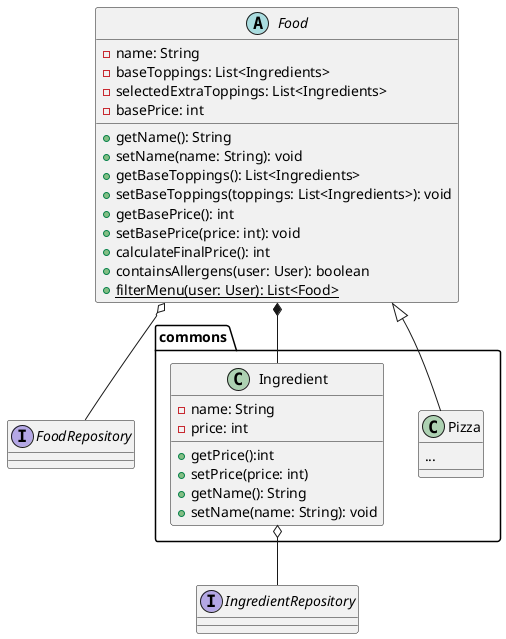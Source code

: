 @startuml
abstract class "Food" {
 -name: String
 -baseToppings: List<Ingredients>
 -selectedExtraToppings: List<Ingredients>
 -basePrice: int

 +getName(): String
 +setName(name: String): void
 +getBaseToppings(): List<Ingredients>
 +setBaseToppings(toppings: List<Ingredients>): void
 +getBasePrice(): int
 +setBasePrice(price: int): void
 +calculateFinalPrice(): int
 +containsAllergens(user: User): boolean
 +{static} filterMenu(user: User): List<Food>

}
class commons.Pizza{
...
}
Food <|-- commons.Pizza

class commons.Ingredient {
-name: String
-price: int

+getPrice():int
+setPrice(price: int)
+getName(): String
+setName(name: String): void
}
Food *-- commons.Ingredient
interface IngredientRepository
interface FoodRepository
Food o--FoodRepository
commons.Ingredient o-- IngredientRepository
@enduml